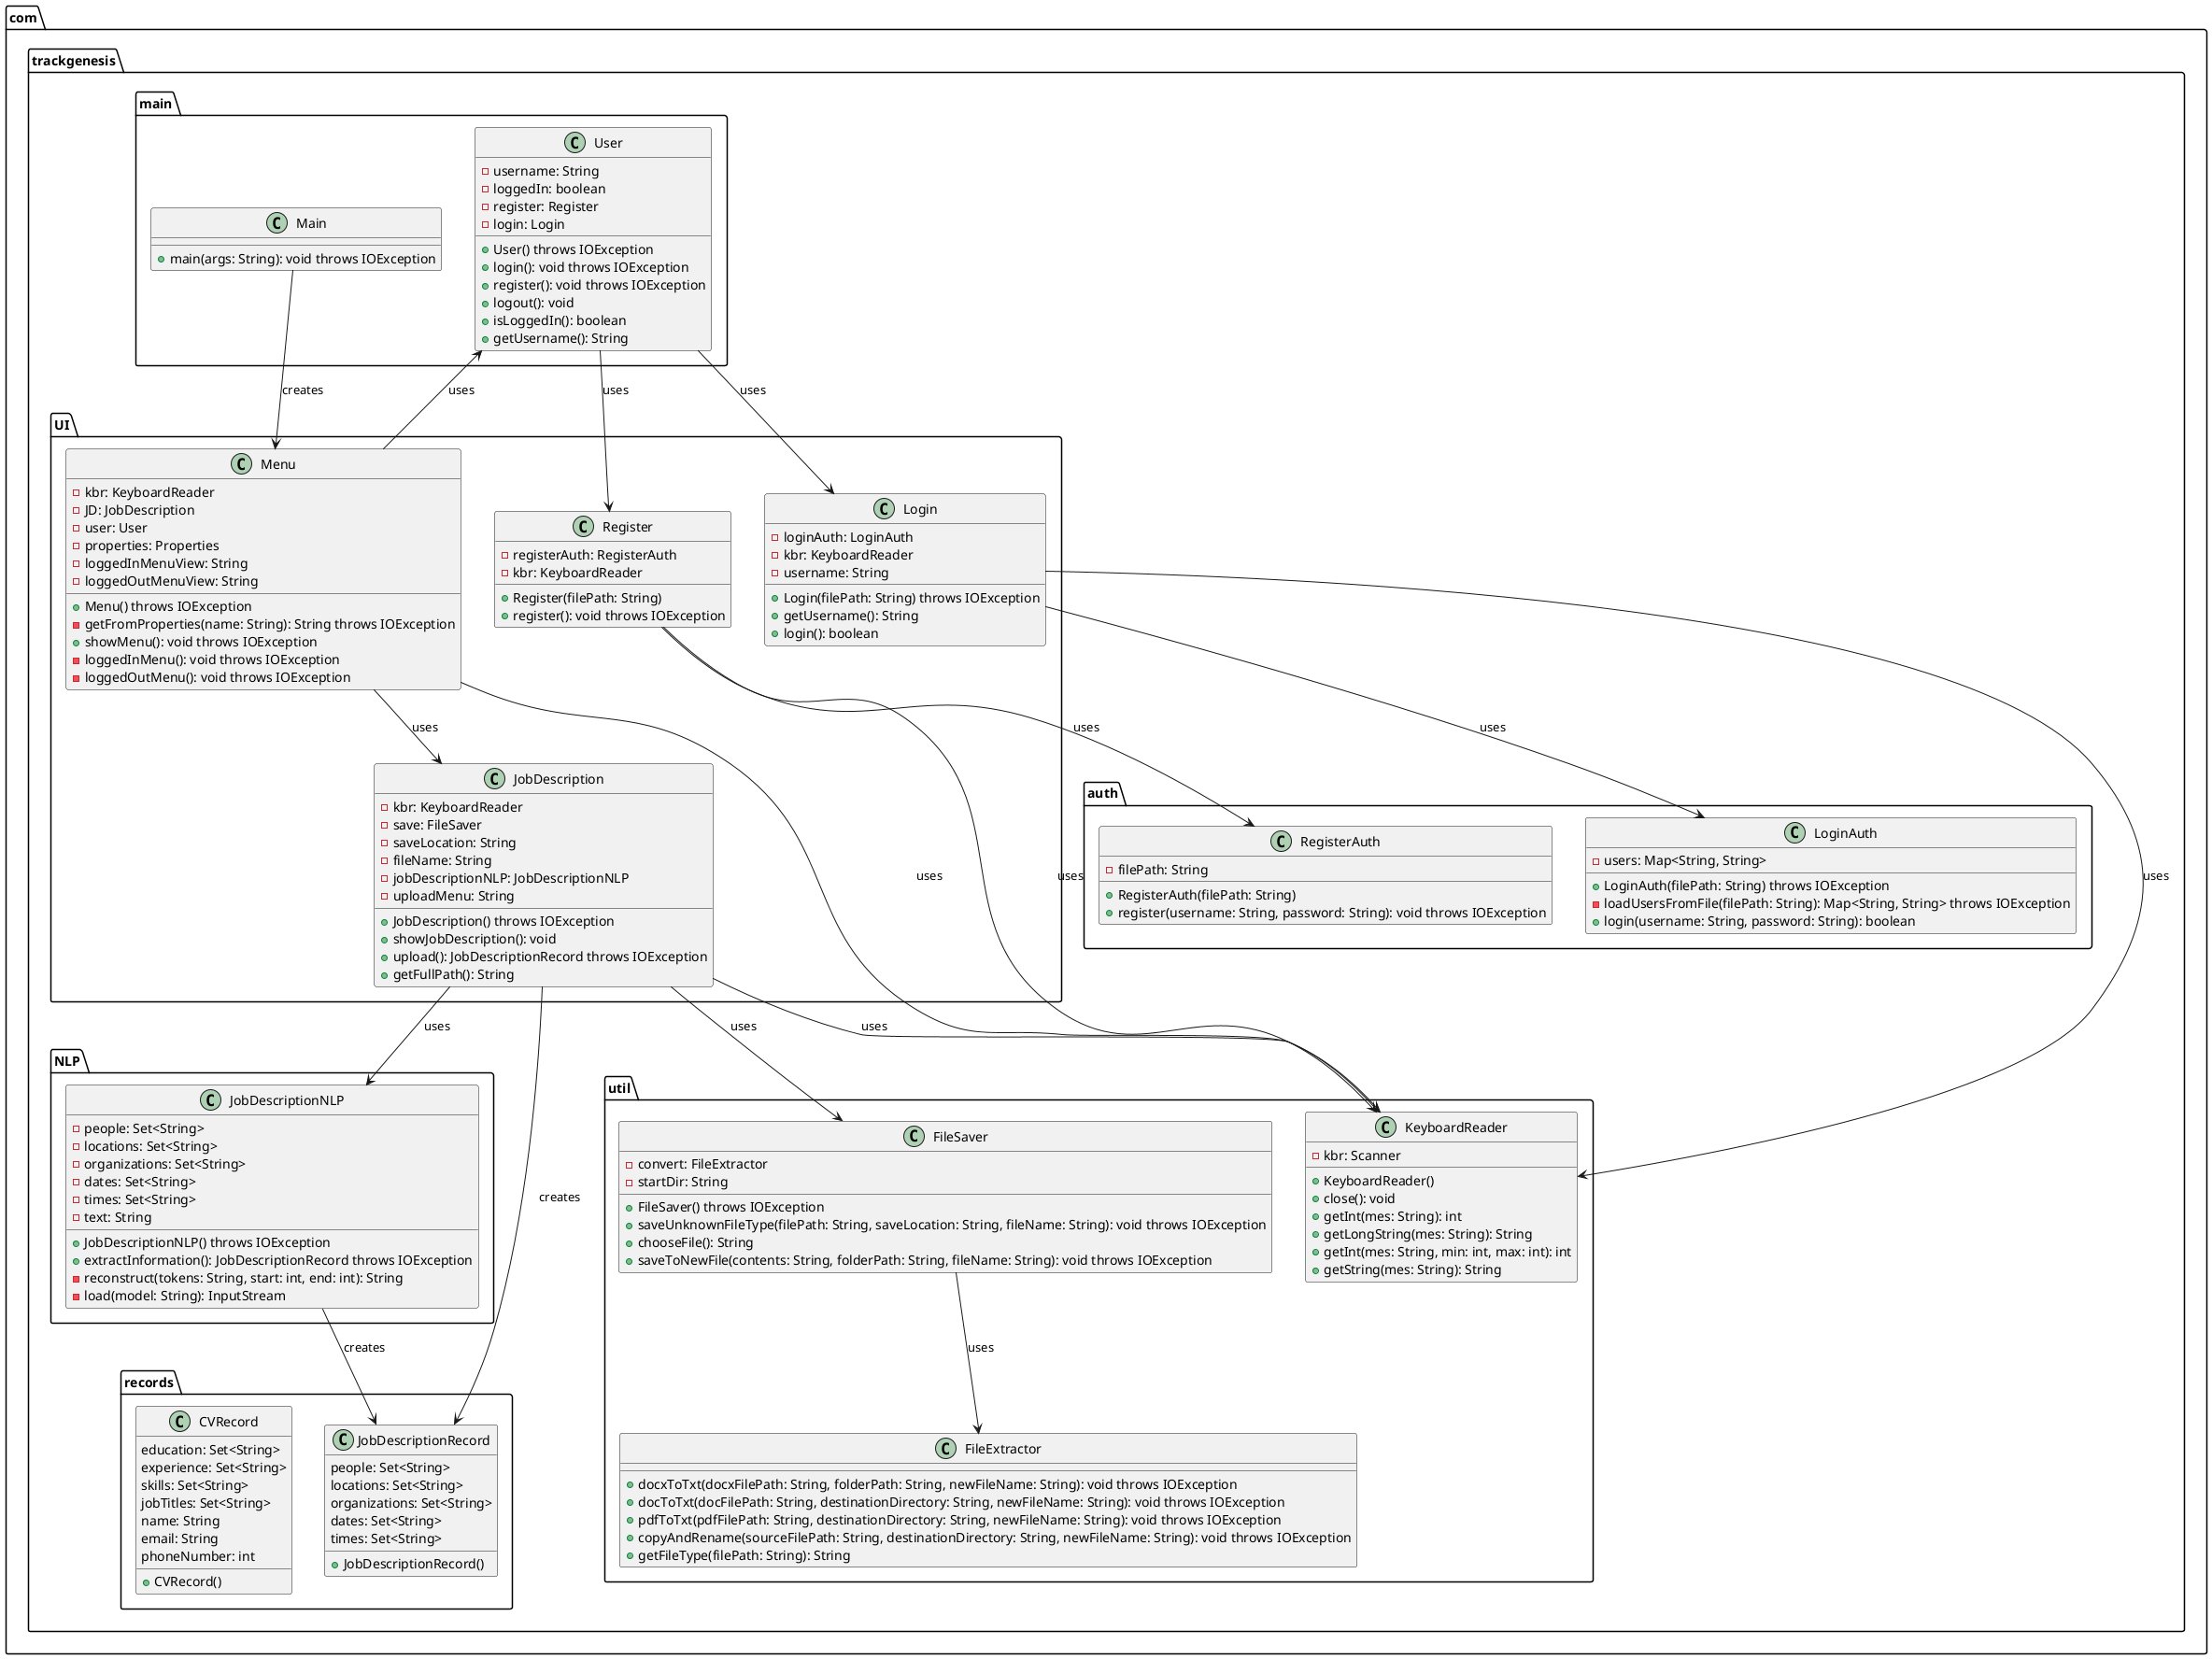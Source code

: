 @startuml

package com.trackgenesis.util {
  class FileExtractor {
    + docxToTxt(docxFilePath: String, folderPath: String, newFileName: String): void throws IOException
    + docToTxt(docFilePath: String, destinationDirectory: String, newFileName: String): void throws IOException
    + pdfToTxt(pdfFilePath: String, destinationDirectory: String, newFileName: String): void throws IOException
    + copyAndRename(sourceFilePath: String, destinationDirectory: String, newFileName: String): void throws IOException
    + getFileType(filePath: String): String
  }

  class FileSaver {
    - convert: FileExtractor
    - startDir: String
    + FileSaver() throws IOException
    + saveUnknownFileType(filePath: String, saveLocation: String, fileName: String): void throws IOException
    + chooseFile(): String
    + saveToNewFile(contents: String, folderPath: String, fileName: String): void throws IOException
  }

  class KeyboardReader {
    - kbr: Scanner
    + KeyboardReader()
    + close(): void
    + getInt(mes: String): int
    + getLongString(mes: String): String
    + getInt(mes: String, min: int, max: int): int
    + getString(mes: String): String
  }
}

package com.trackgenesis.UI {
  class Register {
    - registerAuth: RegisterAuth
    - kbr: KeyboardReader
    + Register(filePath: String)
    + register(): void throws IOException
  }

  class Menu {
    - kbr: KeyboardReader
    - JD: JobDescription
    - user: User
    - properties: Properties
    - loggedInMenuView: String
    - loggedOutMenuView: String
    + Menu() throws IOException
    - getFromProperties(name: String): String throws IOException
    + showMenu(): void throws IOException
    - loggedInMenu(): void throws IOException
    - loggedOutMenu(): void throws IOException
  }

  class Login {
    - loginAuth: LoginAuth
    - kbr: KeyboardReader
    - username: String
    + Login(filePath: String) throws IOException
    + getUsername(): String
    + login(): boolean
  }

  class JobDescription {
    - kbr: KeyboardReader
    - save: FileSaver
    - saveLocation: String
    - fileName: String
    - jobDescriptionNLP: JobDescriptionNLP
    - uploadMenu: String
    + JobDescription() throws IOException
    + showJobDescription(): void
    + upload(): JobDescriptionRecord throws IOException
    + getFullPath(): String
  }
}

package com.trackgenesis.records {
  class JobDescriptionRecord {
    people: Set<String>
    locations: Set<String>
    organizations: Set<String>
    dates: Set<String>
    times: Set<String>
    + JobDescriptionRecord()
  }

  class CVRecord {
    education: Set<String>
    experience: Set<String>
    skills: Set<String>
    jobTitles: Set<String>
    name: String
    email: String
    phoneNumber: int
    + CVRecord()
  }
}

package com.trackgenesis.NLP {
  class JobDescriptionNLP {
    - people: Set<String>
    - locations: Set<String>
    - organizations: Set<String>
    - dates: Set<String>
    - times: Set<String>
    - text: String
    + JobDescriptionNLP() throws IOException
    + extractInformation(): JobDescriptionRecord throws IOException
    - reconstruct(tokens: String, start: int, end: int): String
    - load(model: String): InputStream
  }
}

package com.trackgenesis.main {
  class Main {
    + main(args: String): void throws IOException
  }

  class User {
    - username: String
    - loggedIn: boolean
    - register: Register
    - login: Login
    + User() throws IOException
    + login(): void throws IOException
    + register(): void throws IOException
    + logout(): void
    + isLoggedIn(): boolean
    + getUsername(): String
  }
}

package com.trackgenesis.auth {
  class RegisterAuth {
    - filePath: String
    + RegisterAuth(filePath: String)
    + register(username: String, password: String): void throws IOException
  }

  class LoginAuth {
    - users: Map<String, String>
    + LoginAuth(filePath: String) throws IOException
    - loadUsersFromFile(filePath: String): Map<String, String> throws IOException
    + login(username: String, password: String): boolean
  }
}

' Relationships
Main --> Menu : creates
FileSaver --> FileExtractor : uses
JobDescription --> KeyboardReader : uses
JobDescription --> FileSaver : uses
JobDescription --> JobDescriptionNLP : uses
JobDescription --> JobDescriptionRecord : creates
Menu --> KeyboardReader : uses
Menu --> JobDescription : uses
Menu --> User : uses
Login --> LoginAuth : uses
Login --> KeyboardReader : uses
Register --> RegisterAuth : uses
Register --> KeyboardReader : uses
User --> Login : uses
User --> Register : uses
JobDescriptionNLP --> JobDescriptionRecord : creates

@enduml